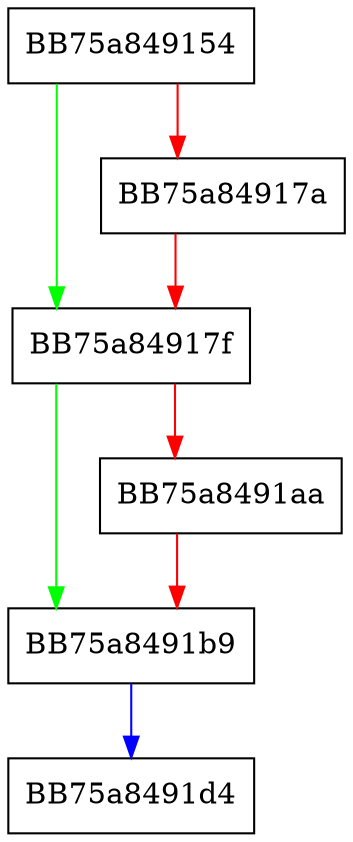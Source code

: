 digraph CreateInstance {
  node [shape="box"];
  graph [splines=ortho];
  BB75a849154 -> BB75a84917f [color="green"];
  BB75a849154 -> BB75a84917a [color="red"];
  BB75a84917a -> BB75a84917f [color="red"];
  BB75a84917f -> BB75a8491b9 [color="green"];
  BB75a84917f -> BB75a8491aa [color="red"];
  BB75a8491aa -> BB75a8491b9 [color="red"];
  BB75a8491b9 -> BB75a8491d4 [color="blue"];
}